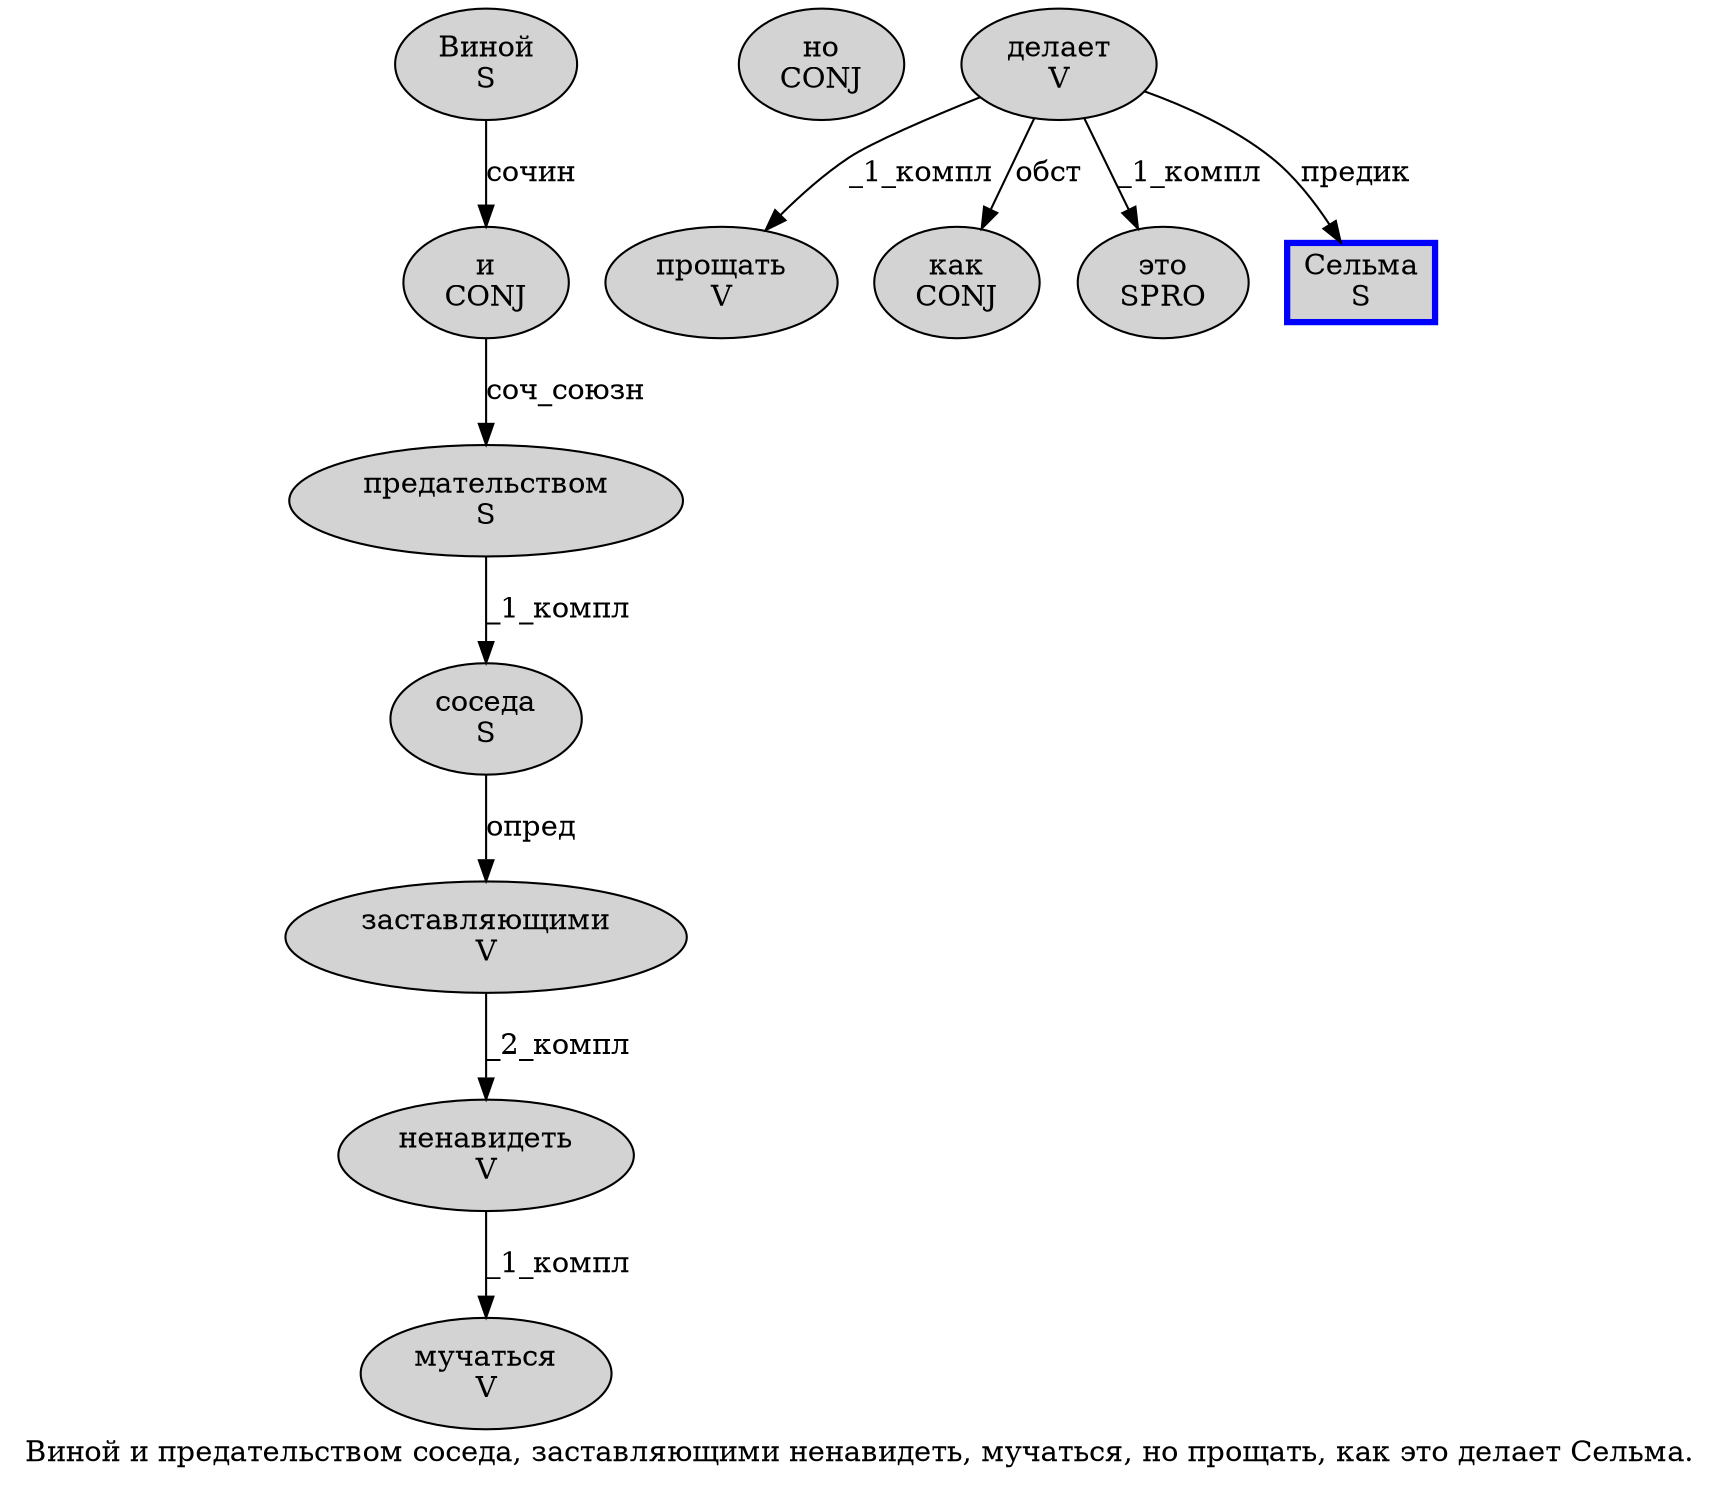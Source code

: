 digraph SENTENCE_344 {
	graph [label="Виной и предательством соседа, заставляющими ненавидеть, мучаться, но прощать, как это делает Сельма."]
	node [style=filled]
		0 [label="Виной
S" color="" fillcolor=lightgray penwidth=1 shape=ellipse]
		1 [label="и
CONJ" color="" fillcolor=lightgray penwidth=1 shape=ellipse]
		2 [label="предательством
S" color="" fillcolor=lightgray penwidth=1 shape=ellipse]
		3 [label="соседа
S" color="" fillcolor=lightgray penwidth=1 shape=ellipse]
		5 [label="заставляющими
V" color="" fillcolor=lightgray penwidth=1 shape=ellipse]
		6 [label="ненавидеть
V" color="" fillcolor=lightgray penwidth=1 shape=ellipse]
		8 [label="мучаться
V" color="" fillcolor=lightgray penwidth=1 shape=ellipse]
		10 [label="но
CONJ" color="" fillcolor=lightgray penwidth=1 shape=ellipse]
		11 [label="прощать
V" color="" fillcolor=lightgray penwidth=1 shape=ellipse]
		13 [label="как
CONJ" color="" fillcolor=lightgray penwidth=1 shape=ellipse]
		14 [label="это
SPRO" color="" fillcolor=lightgray penwidth=1 shape=ellipse]
		15 [label="делает
V" color="" fillcolor=lightgray penwidth=1 shape=ellipse]
		16 [label="Сельма
S" color=blue fillcolor=lightgray penwidth=3 shape=box]
			15 -> 11 [label="_1_компл"]
			15 -> 13 [label="обст"]
			15 -> 14 [label="_1_компл"]
			15 -> 16 [label="предик"]
			2 -> 3 [label="_1_компл"]
			5 -> 6 [label="_2_компл"]
			6 -> 8 [label="_1_компл"]
			3 -> 5 [label="опред"]
			0 -> 1 [label="сочин"]
			1 -> 2 [label="соч_союзн"]
}